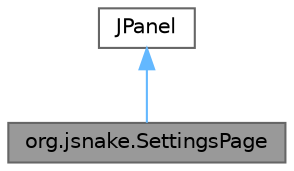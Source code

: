 digraph "org.jsnake.SettingsPage"
{
 // LATEX_PDF_SIZE
  bgcolor="transparent";
  edge [fontname=Helvetica,fontsize=10,labelfontname=Helvetica,labelfontsize=10];
  node [fontname=Helvetica,fontsize=10,shape=box,height=0.2,width=0.4];
  Node1 [id="Node000001",label="org.jsnake.SettingsPage",height=0.2,width=0.4,color="gray40", fillcolor="grey60", style="filled", fontcolor="black",tooltip="A SettingPage osztály felelős a játék beállításainak megjelenítéséért és kezeléséért."];
  Node2 -> Node1 [id="edge1_Node000001_Node000002",dir="back",color="steelblue1",style="solid",tooltip=" "];
  Node2 [id="Node000002",label="JPanel",height=0.2,width=0.4,color="gray40", fillcolor="white", style="filled",tooltip=" "];
}
